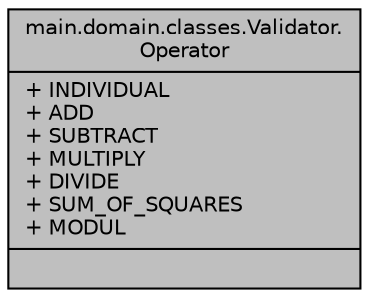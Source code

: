 digraph "main.domain.classes.Validator.Operator"
{
 // INTERACTIVE_SVG=YES
 // LATEX_PDF_SIZE
  edge [fontname="Helvetica",fontsize="10",labelfontname="Helvetica",labelfontsize="10"];
  node [fontname="Helvetica",fontsize="10",shape=record];
  Node1 [label="{main.domain.classes.Validator.\lOperator\n|+ INDIVIDUAL\l+ ADD\l+ SUBTRACT\l+ MULTIPLY\l+ DIVIDE\l+ SUM_OF_SQUARES\l+ MODUL\l|}",height=0.2,width=0.4,color="black", fillcolor="grey75", style="filled", fontcolor="black",tooltip=" "];
}
